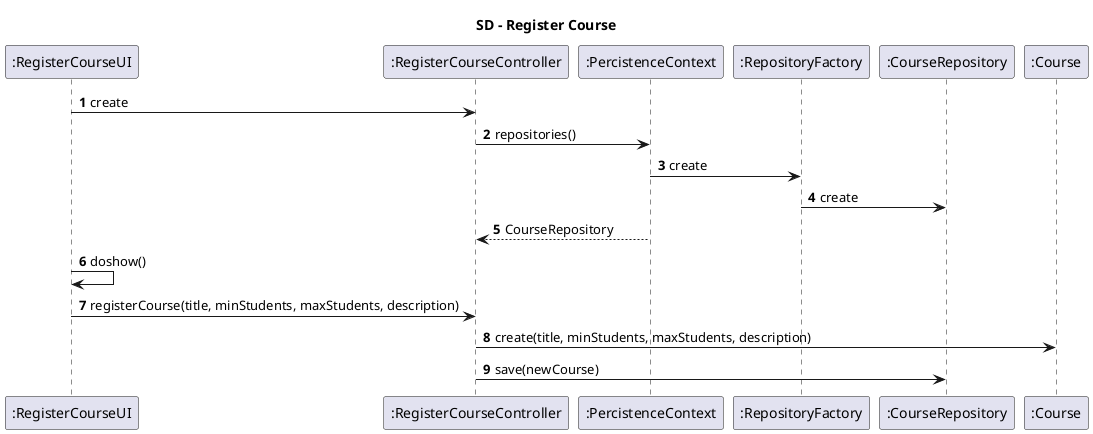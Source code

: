@startuml
'https://plantuml.com/sequence-diagram

autonumber
title SD - Register Course

participant ":RegisterCourseUI" as ui
participant ":RegisterCourseController" as ctrl
participant ":PercistenceContext" as pc
participant ":RepositoryFactory" as rf
participant ":CourseRepository" as repo
participant ":Course" as course

ui -> ctrl: create
ctrl -> pc: repositories()
pc -> rf : create
rf -> repo: create
pc --> ctrl: CourseRepository

ui -> ui: doshow()
ui -> ctrl: registerCourse(title, minStudents, maxStudents, description)

ctrl -> course: create(title, minStudents, maxStudents, description)
ctrl -> repo: save(newCourse)

@enduml